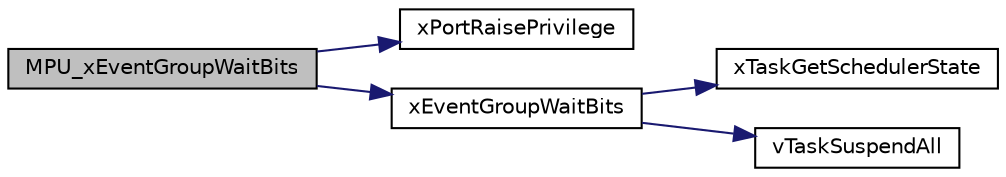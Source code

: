 digraph "MPU_xEventGroupWaitBits"
{
  edge [fontname="Helvetica",fontsize="10",labelfontname="Helvetica",labelfontsize="10"];
  node [fontname="Helvetica",fontsize="10",shape=record];
  rankdir="LR";
  Node136 [label="MPU_xEventGroupWaitBits",height=0.2,width=0.4,color="black", fillcolor="grey75", style="filled", fontcolor="black"];
  Node136 -> Node137 [color="midnightblue",fontsize="10",style="solid",fontname="Helvetica"];
  Node137 [label="xPortRaisePrivilege",height=0.2,width=0.4,color="black", fillcolor="white", style="filled",URL="$mpu__wrappers_8c.html#ac42aa31652a6e8158f8ea8a88aad8275"];
  Node136 -> Node138 [color="midnightblue",fontsize="10",style="solid",fontname="Helvetica"];
  Node138 [label="xEventGroupWaitBits",height=0.2,width=0.4,color="black", fillcolor="white", style="filled",URL="$event__groups_8c.html#a379c5cca4552d3d8acd4c51e8220a6c3"];
  Node138 -> Node139 [color="midnightblue",fontsize="10",style="solid",fontname="Helvetica"];
  Node139 [label="xTaskGetSchedulerState",height=0.2,width=0.4,color="black", fillcolor="white", style="filled",URL="$task_8h.html#a0241000e08a261372186d34825a35979"];
  Node138 -> Node140 [color="midnightblue",fontsize="10",style="solid",fontname="Helvetica"];
  Node140 [label="vTaskSuspendAll",height=0.2,width=0.4,color="black", fillcolor="white", style="filled",URL="$task_8h.html#a366b302eba79d10b5ee2a3756f0fcc43"];
}
